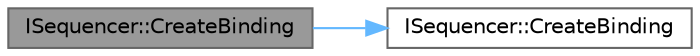 digraph "ISequencer::CreateBinding"
{
 // INTERACTIVE_SVG=YES
 // LATEX_PDF_SIZE
  bgcolor="transparent";
  edge [fontname=Helvetica,fontsize=10,labelfontname=Helvetica,labelfontsize=10];
  node [fontname=Helvetica,fontsize=10,shape=box,height=0.2,width=0.4];
  rankdir="LR";
  Node1 [id="Node000001",label="ISequencer::CreateBinding",height=0.2,width=0.4,color="gray40", fillcolor="grey60", style="filled", fontcolor="black",tooltip="Create a new binding for the specified object, lightly deprecated and no longer virtual in favor of t..."];
  Node1 -> Node2 [id="edge1_Node000001_Node000002",color="steelblue1",style="solid",tooltip=" "];
  Node2 [id="Node000002",label="ISequencer::CreateBinding",height=0.2,width=0.4,color="grey40", fillcolor="white", style="filled",URL="$d7/dde/classISequencer.html#aaa33dd79fad878517e2647a553f4a35f",tooltip="Create a new binding for the specified object."];
}
